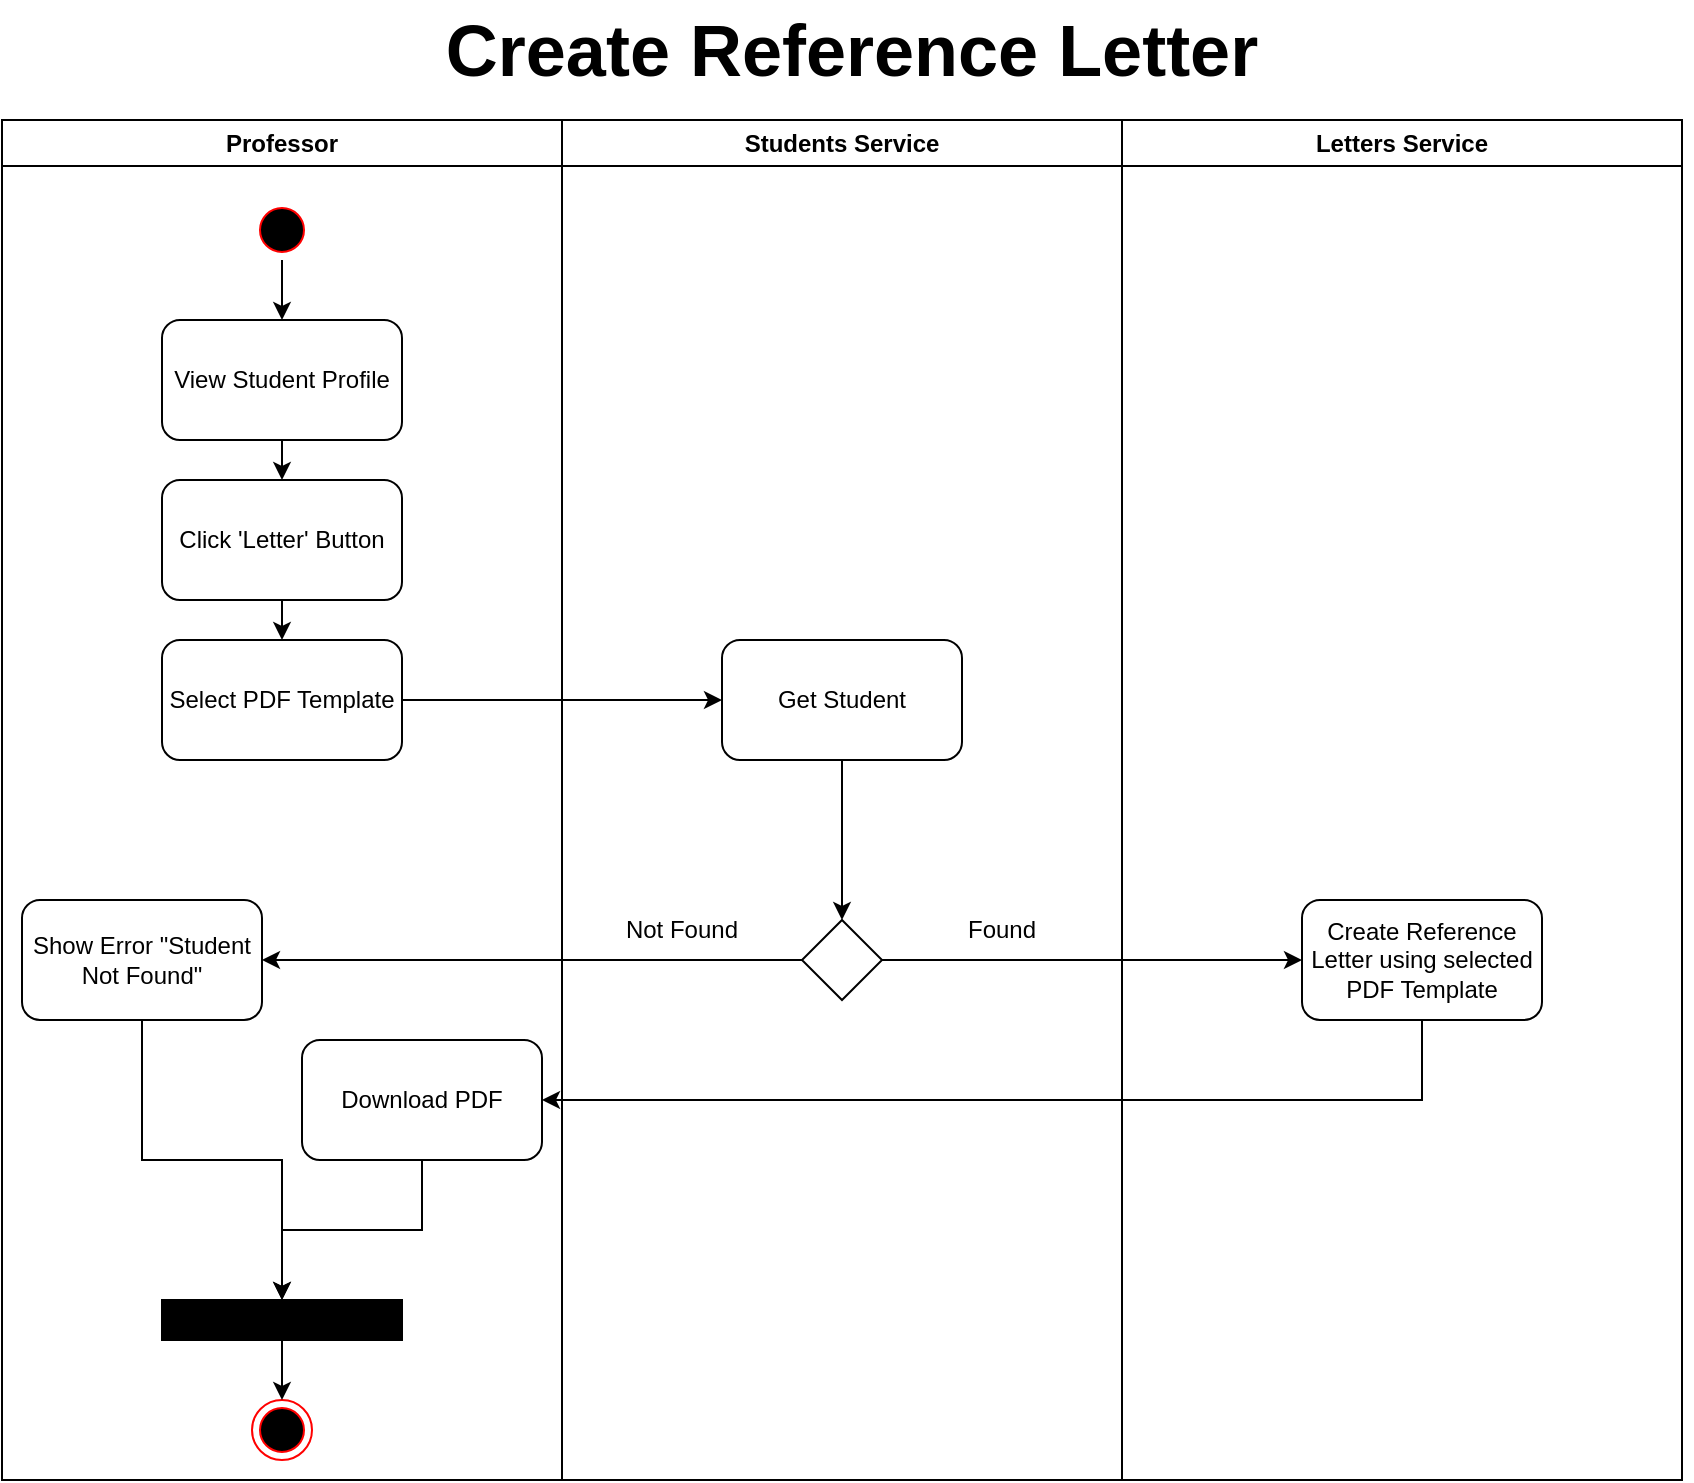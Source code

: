 <mxfile version="27.0.9">
  <diagram name="Page-1" id="e7e014a7-5840-1c2e-5031-d8a46d1fe8dd">
    <mxGraphModel dx="2037" dy="1133" grid="1" gridSize="10" guides="1" tooltips="1" connect="1" arrows="1" fold="1" page="1" pageScale="1" pageWidth="1169" pageHeight="826" background="none" math="0" shadow="0">
      <root>
        <mxCell id="0" />
        <mxCell id="1" parent="0" />
        <mxCell id="2" value="Professor" style="swimlane;whiteSpace=wrap" parent="1" vertex="1">
          <mxGeometry x="150" y="80" width="280" height="680" as="geometry" />
        </mxCell>
        <mxCell id="5LyRE0h_gIaYNYSIcGGZ-67" style="edgeStyle=orthogonalEdgeStyle;rounded=0;orthogonalLoop=1;jettySize=auto;html=1;exitX=0.5;exitY=1;exitDx=0;exitDy=0;entryX=0.5;entryY=0;entryDx=0;entryDy=0;" edge="1" parent="2" source="5" target="5LyRE0h_gIaYNYSIcGGZ-66">
          <mxGeometry relative="1" as="geometry" />
        </mxCell>
        <mxCell id="5" value="" style="ellipse;shape=startState;fillColor=#000000;strokeColor=#ff0000;" parent="2" vertex="1">
          <mxGeometry x="125" y="40" width="30" height="30" as="geometry" />
        </mxCell>
        <mxCell id="5LyRE0h_gIaYNYSIcGGZ-49" value="" style="ellipse;html=1;shape=endState;fillColor=#000000;strokeColor=#ff0000;" vertex="1" parent="2">
          <mxGeometry x="125" y="640" width="30" height="30" as="geometry" />
        </mxCell>
        <mxCell id="5LyRE0h_gIaYNYSIcGGZ-69" style="edgeStyle=orthogonalEdgeStyle;rounded=0;orthogonalLoop=1;jettySize=auto;html=1;exitX=0.5;exitY=1;exitDx=0;exitDy=0;entryX=0.5;entryY=0;entryDx=0;entryDy=0;" edge="1" parent="2" source="5LyRE0h_gIaYNYSIcGGZ-66" target="5LyRE0h_gIaYNYSIcGGZ-68">
          <mxGeometry relative="1" as="geometry" />
        </mxCell>
        <mxCell id="5LyRE0h_gIaYNYSIcGGZ-66" value="View Student Profile" style="rounded=1;whiteSpace=wrap;html=1;" vertex="1" parent="2">
          <mxGeometry x="80" y="100" width="120" height="60" as="geometry" />
        </mxCell>
        <mxCell id="5LyRE0h_gIaYNYSIcGGZ-80" style="edgeStyle=orthogonalEdgeStyle;rounded=0;orthogonalLoop=1;jettySize=auto;html=1;exitX=0.5;exitY=1;exitDx=0;exitDy=0;entryX=0.5;entryY=0;entryDx=0;entryDy=0;" edge="1" parent="2" source="5LyRE0h_gIaYNYSIcGGZ-68" target="5LyRE0h_gIaYNYSIcGGZ-79">
          <mxGeometry relative="1" as="geometry" />
        </mxCell>
        <mxCell id="5LyRE0h_gIaYNYSIcGGZ-68" value="Click &#39;Letter&#39; Button" style="rounded=1;whiteSpace=wrap;html=1;" vertex="1" parent="2">
          <mxGeometry x="80" y="180" width="120" height="60" as="geometry" />
        </mxCell>
        <mxCell id="5LyRE0h_gIaYNYSIcGGZ-79" value="Select PDF Template" style="rounded=1;whiteSpace=wrap;html=1;" vertex="1" parent="2">
          <mxGeometry x="80" y="260" width="120" height="60" as="geometry" />
        </mxCell>
        <mxCell id="5LyRE0h_gIaYNYSIcGGZ-87" style="edgeStyle=orthogonalEdgeStyle;rounded=0;orthogonalLoop=1;jettySize=auto;html=1;exitX=0.5;exitY=1;exitDx=0;exitDy=0;entryX=0.5;entryY=0;entryDx=0;entryDy=0;" edge="1" parent="2" source="5LyRE0h_gIaYNYSIcGGZ-84" target="5LyRE0h_gIaYNYSIcGGZ-49">
          <mxGeometry relative="1" as="geometry" />
        </mxCell>
        <mxCell id="5LyRE0h_gIaYNYSIcGGZ-84" value="" style="rounded=0;whiteSpace=wrap;html=1;fillColor=#000000;" vertex="1" parent="2">
          <mxGeometry x="80" y="590" width="120" height="20" as="geometry" />
        </mxCell>
        <mxCell id="5LyRE0h_gIaYNYSIcGGZ-75" value="Show Error &quot;Student Not Found&quot;" style="rounded=1;whiteSpace=wrap;html=1;" vertex="1" parent="2">
          <mxGeometry x="10" y="390" width="120" height="60" as="geometry" />
        </mxCell>
        <mxCell id="5LyRE0h_gIaYNYSIcGGZ-85" style="edgeStyle=orthogonalEdgeStyle;rounded=0;orthogonalLoop=1;jettySize=auto;html=1;exitX=0.5;exitY=1;exitDx=0;exitDy=0;entryX=0.5;entryY=0;entryDx=0;entryDy=0;" edge="1" parent="2" source="5LyRE0h_gIaYNYSIcGGZ-75" target="5LyRE0h_gIaYNYSIcGGZ-84">
          <mxGeometry relative="1" as="geometry" />
        </mxCell>
        <mxCell id="5LyRE0h_gIaYNYSIcGGZ-89" style="edgeStyle=orthogonalEdgeStyle;rounded=0;orthogonalLoop=1;jettySize=auto;html=1;exitX=0.5;exitY=1;exitDx=0;exitDy=0;entryX=0.5;entryY=0;entryDx=0;entryDy=0;" edge="1" parent="2" source="5LyRE0h_gIaYNYSIcGGZ-88" target="5LyRE0h_gIaYNYSIcGGZ-84">
          <mxGeometry relative="1" as="geometry" />
        </mxCell>
        <mxCell id="5LyRE0h_gIaYNYSIcGGZ-88" value="Download PDF" style="rounded=1;whiteSpace=wrap;html=1;" vertex="1" parent="2">
          <mxGeometry x="150" y="460" width="120" height="60" as="geometry" />
        </mxCell>
        <mxCell id="3" value="Students Service" style="swimlane;whiteSpace=wrap;direction=east;" parent="1" vertex="1">
          <mxGeometry x="430" y="80" width="280" height="680" as="geometry" />
        </mxCell>
        <mxCell id="5LyRE0h_gIaYNYSIcGGZ-73" value="" style="rhombus;whiteSpace=wrap;html=1;" vertex="1" parent="3">
          <mxGeometry x="120" y="400" width="40" height="40" as="geometry" />
        </mxCell>
        <mxCell id="5LyRE0h_gIaYNYSIcGGZ-77" value="Not Found" style="text;html=1;align=center;verticalAlign=middle;whiteSpace=wrap;rounded=0;" vertex="1" parent="3">
          <mxGeometry x="30" y="390" width="60" height="30" as="geometry" />
        </mxCell>
        <mxCell id="5LyRE0h_gIaYNYSIcGGZ-70" value="Get Student" style="rounded=1;whiteSpace=wrap;html=1;" vertex="1" parent="3">
          <mxGeometry x="80" y="260" width="120" height="60" as="geometry" />
        </mxCell>
        <mxCell id="5LyRE0h_gIaYNYSIcGGZ-74" style="edgeStyle=orthogonalEdgeStyle;rounded=0;orthogonalLoop=1;jettySize=auto;html=1;exitX=0.5;exitY=1;exitDx=0;exitDy=0;entryX=0.5;entryY=0;entryDx=0;entryDy=0;" edge="1" parent="3" source="5LyRE0h_gIaYNYSIcGGZ-70" target="5LyRE0h_gIaYNYSIcGGZ-73">
          <mxGeometry relative="1" as="geometry" />
        </mxCell>
        <mxCell id="5LyRE0h_gIaYNYSIcGGZ-83" value="Found" style="text;html=1;align=center;verticalAlign=middle;whiteSpace=wrap;rounded=0;" vertex="1" parent="3">
          <mxGeometry x="190" y="390" width="60" height="30" as="geometry" />
        </mxCell>
        <mxCell id="5LyRE0h_gIaYNYSIcGGZ-41" value="Create Reference Letter" style="text;html=1;align=center;verticalAlign=middle;whiteSpace=wrap;rounded=0;fontSize=36;fontStyle=1" vertex="1" parent="1">
          <mxGeometry x="155" y="20" width="840" height="50" as="geometry" />
        </mxCell>
        <mxCell id="5LyRE0h_gIaYNYSIcGGZ-63" value="Letters Service" style="swimlane;whiteSpace=wrap;direction=east;" vertex="1" parent="1">
          <mxGeometry x="710" y="80" width="280" height="680" as="geometry" />
        </mxCell>
        <mxCell id="5LyRE0h_gIaYNYSIcGGZ-78" value="Create Reference Letter using selected PDF Template" style="rounded=1;whiteSpace=wrap;html=1;" vertex="1" parent="5LyRE0h_gIaYNYSIcGGZ-63">
          <mxGeometry x="90" y="390" width="120" height="60" as="geometry" />
        </mxCell>
        <mxCell id="5LyRE0h_gIaYNYSIcGGZ-81" style="edgeStyle=orthogonalEdgeStyle;rounded=0;orthogonalLoop=1;jettySize=auto;html=1;exitX=1;exitY=0.5;exitDx=0;exitDy=0;entryX=0;entryY=0.5;entryDx=0;entryDy=0;" edge="1" parent="1" source="5LyRE0h_gIaYNYSIcGGZ-79" target="5LyRE0h_gIaYNYSIcGGZ-70">
          <mxGeometry relative="1" as="geometry" />
        </mxCell>
        <mxCell id="5LyRE0h_gIaYNYSIcGGZ-82" style="edgeStyle=orthogonalEdgeStyle;rounded=0;orthogonalLoop=1;jettySize=auto;html=1;exitX=1;exitY=0.5;exitDx=0;exitDy=0;entryX=0;entryY=0.5;entryDx=0;entryDy=0;" edge="1" parent="1" source="5LyRE0h_gIaYNYSIcGGZ-73" target="5LyRE0h_gIaYNYSIcGGZ-78">
          <mxGeometry relative="1" as="geometry" />
        </mxCell>
        <mxCell id="5LyRE0h_gIaYNYSIcGGZ-86" style="edgeStyle=orthogonalEdgeStyle;rounded=0;orthogonalLoop=1;jettySize=auto;html=1;exitX=0.5;exitY=1;exitDx=0;exitDy=0;entryX=1;entryY=0.5;entryDx=0;entryDy=0;" edge="1" parent="1" source="5LyRE0h_gIaYNYSIcGGZ-78" target="5LyRE0h_gIaYNYSIcGGZ-88">
          <mxGeometry relative="1" as="geometry" />
        </mxCell>
        <mxCell id="5LyRE0h_gIaYNYSIcGGZ-76" style="edgeStyle=orthogonalEdgeStyle;rounded=0;orthogonalLoop=1;jettySize=auto;html=1;exitX=0;exitY=0.5;exitDx=0;exitDy=0;entryX=1;entryY=0.5;entryDx=0;entryDy=0;" edge="1" parent="1" source="5LyRE0h_gIaYNYSIcGGZ-73" target="5LyRE0h_gIaYNYSIcGGZ-75">
          <mxGeometry relative="1" as="geometry" />
        </mxCell>
      </root>
    </mxGraphModel>
  </diagram>
</mxfile>
